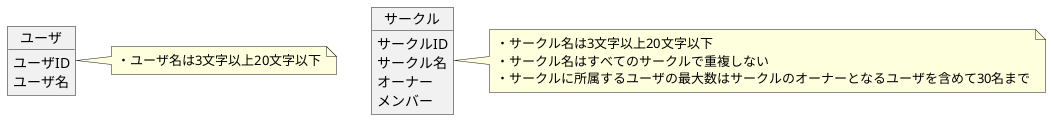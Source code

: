 @startuml

object ユーザ {
    ユーザID
    ユーザ名
    }
note right: ・ユーザ名は3文字以上20文字以下


object サークル {
    サークルID
    サークル名
    オーナー
    メンバー
}
note right: \
             ・サークル名は3文字以上20文字以下 \
           \n・サークル名はすべてのサークルで重複しない \
           \n・サークルに所属するユーザの最大数はサークルのオーナーとなるユーザを含めて30名まで


@enduml
